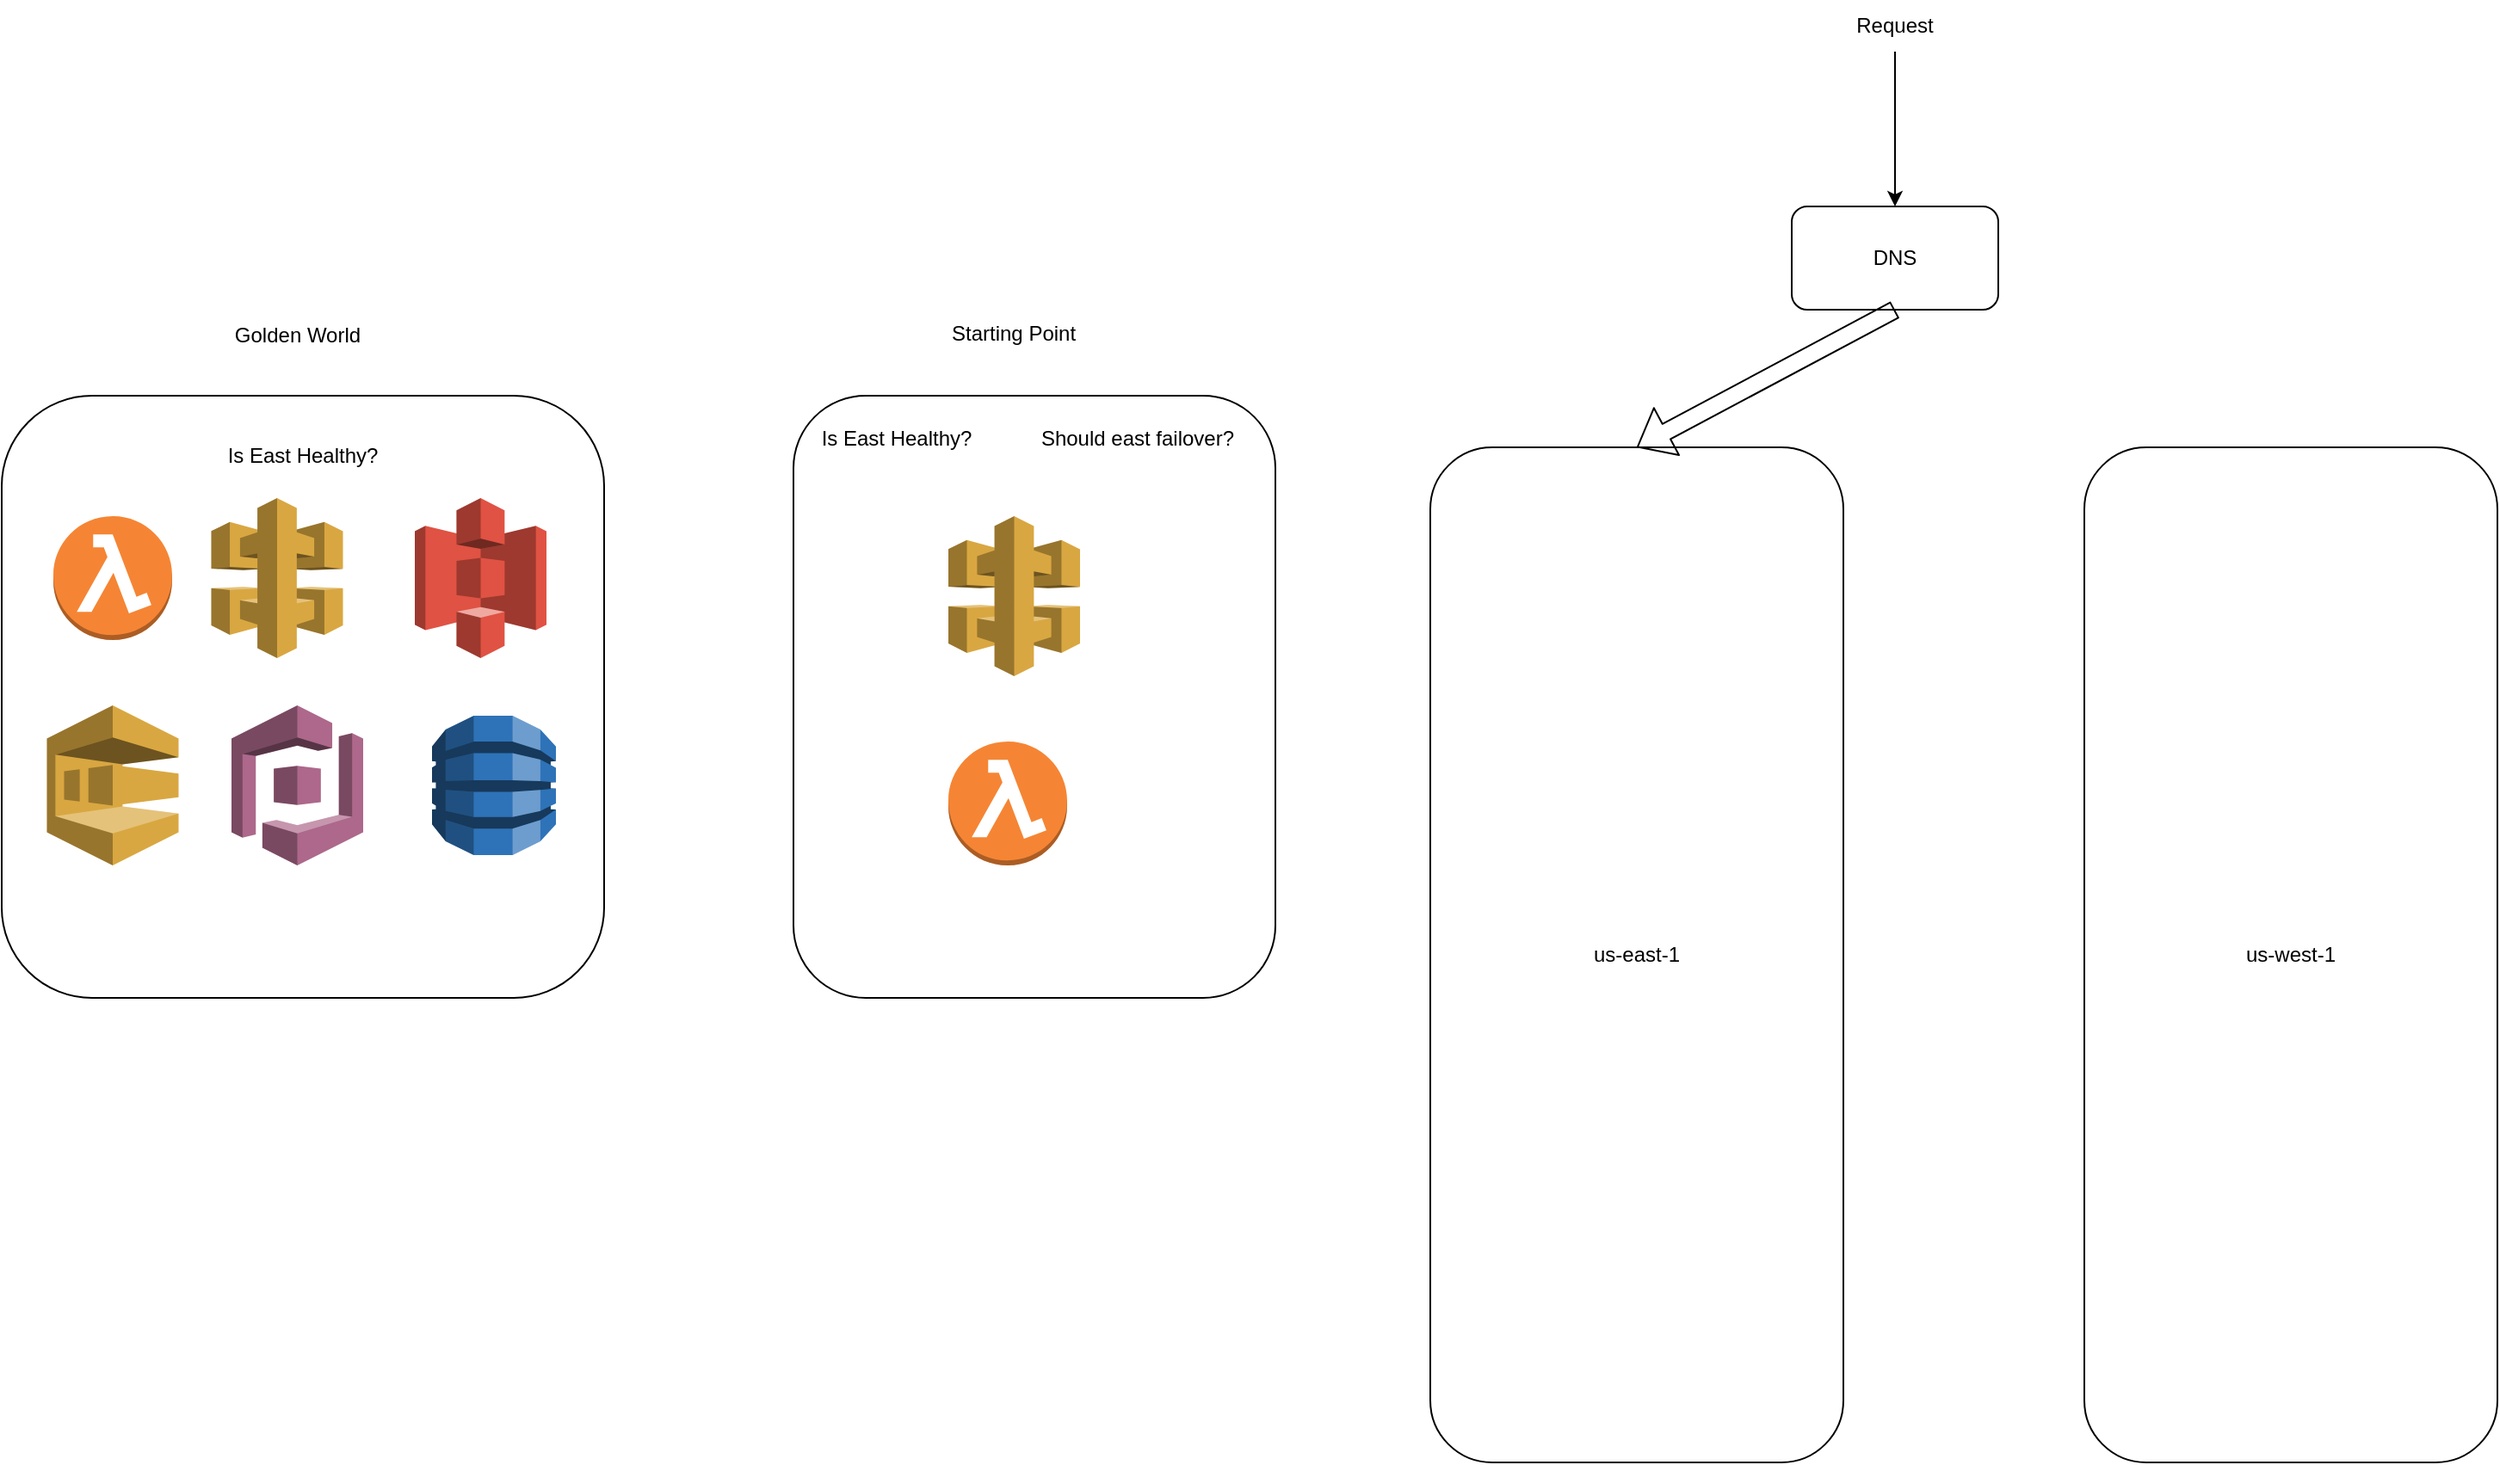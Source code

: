 <mxfile>
    <diagram id="qfKXbh_cGv5SsnbBj9Zz" name="Page-1">
        <mxGraphModel dx="2094" dy="665" grid="1" gridSize="10" guides="1" tooltips="1" connect="1" arrows="1" fold="1" page="1" pageScale="1" pageWidth="850" pageHeight="1100" math="0" shadow="0">
            <root>
                <mxCell id="0"/>
                <mxCell id="1" parent="0"/>
                <mxCell id="2" value="DNS" style="rounded=1;whiteSpace=wrap;html=1;" vertex="1" parent="1">
                    <mxGeometry x="350" y="140" width="120" height="60" as="geometry"/>
                </mxCell>
                <mxCell id="6" style="edgeStyle=none;html=1;entryX=0.5;entryY=0;entryDx=0;entryDy=0;" edge="1" parent="1" source="3" target="2">
                    <mxGeometry relative="1" as="geometry"/>
                </mxCell>
                <mxCell id="3" value="Request" style="text;html=1;strokeColor=none;fillColor=none;align=center;verticalAlign=middle;whiteSpace=wrap;rounded=0;" vertex="1" parent="1">
                    <mxGeometry x="380" y="20" width="60" height="30" as="geometry"/>
                </mxCell>
                <mxCell id="4" value="us-east-1" style="rounded=1;whiteSpace=wrap;html=1;" vertex="1" parent="1">
                    <mxGeometry x="140" y="280" width="240" height="590" as="geometry"/>
                </mxCell>
                <mxCell id="5" value="us-west-1" style="rounded=1;whiteSpace=wrap;html=1;" vertex="1" parent="1">
                    <mxGeometry x="520" y="280" width="240" height="590" as="geometry"/>
                </mxCell>
                <mxCell id="7" value="" style="shape=flexArrow;endArrow=classic;html=1;exitX=0.5;exitY=1;exitDx=0;exitDy=0;entryX=0.5;entryY=0;entryDx=0;entryDy=0;" edge="1" parent="1" source="2" target="4">
                    <mxGeometry width="50" height="50" relative="1" as="geometry">
                        <mxPoint x="400" y="360" as="sourcePoint"/>
                        <mxPoint x="450" y="310" as="targetPoint"/>
                    </mxGeometry>
                </mxCell>
                <mxCell id="8" value="" style="rounded=1;whiteSpace=wrap;html=1;" vertex="1" parent="1">
                    <mxGeometry x="-690" y="250" width="350" height="350" as="geometry"/>
                </mxCell>
                <mxCell id="9" value="Is East Healthy?" style="text;html=1;strokeColor=none;fillColor=none;align=center;verticalAlign=middle;whiteSpace=wrap;rounded=0;" vertex="1" parent="1">
                    <mxGeometry x="-565" y="270" width="100" height="30" as="geometry"/>
                </mxCell>
                <mxCell id="10" value="" style="rounded=1;whiteSpace=wrap;html=1;" vertex="1" parent="1">
                    <mxGeometry x="-230" y="250" width="280" height="350" as="geometry"/>
                </mxCell>
                <mxCell id="11" value="Is East Healthy?" style="text;html=1;strokeColor=none;fillColor=none;align=center;verticalAlign=middle;whiteSpace=wrap;rounded=0;" vertex="1" parent="1">
                    <mxGeometry x="-220" y="260" width="100" height="30" as="geometry"/>
                </mxCell>
                <mxCell id="12" value="" style="outlineConnect=0;dashed=0;verticalLabelPosition=bottom;verticalAlign=top;align=center;html=1;shape=mxgraph.aws3.api_gateway;fillColor=#D9A741;gradientColor=none;" vertex="1" parent="1">
                    <mxGeometry x="-140" y="320" width="76.5" height="93" as="geometry"/>
                </mxCell>
                <mxCell id="13" value="" style="outlineConnect=0;dashed=0;verticalLabelPosition=bottom;verticalAlign=top;align=center;html=1;shape=mxgraph.aws3.lambda_function;fillColor=#F58534;gradientColor=none;" vertex="1" parent="1">
                    <mxGeometry x="-140" y="451" width="69" height="72" as="geometry"/>
                </mxCell>
                <mxCell id="14" value="" style="outlineConnect=0;dashed=0;verticalLabelPosition=bottom;verticalAlign=top;align=center;html=1;shape=mxgraph.aws3.lambda_function;fillColor=#F58534;gradientColor=none;" vertex="1" parent="1">
                    <mxGeometry x="-660" y="320" width="69" height="72" as="geometry"/>
                </mxCell>
                <mxCell id="15" value="" style="outlineConnect=0;dashed=0;verticalLabelPosition=bottom;verticalAlign=top;align=center;html=1;shape=mxgraph.aws3.api_gateway;fillColor=#D9A741;gradientColor=none;" vertex="1" parent="1">
                    <mxGeometry x="-568.25" y="309.5" width="76.5" height="93" as="geometry"/>
                </mxCell>
                <mxCell id="16" value="" style="outlineConnect=0;dashed=0;verticalLabelPosition=bottom;verticalAlign=top;align=center;html=1;shape=mxgraph.aws3.s3;fillColor=#E05243;gradientColor=none;" vertex="1" parent="1">
                    <mxGeometry x="-450" y="309.5" width="76.5" height="93" as="geometry"/>
                </mxCell>
                <mxCell id="17" value="" style="outlineConnect=0;dashed=0;verticalLabelPosition=bottom;verticalAlign=top;align=center;html=1;shape=mxgraph.aws3.sqs;fillColor=#D9A741;gradientColor=none;" vertex="1" parent="1">
                    <mxGeometry x="-663.75" y="430" width="76.5" height="93" as="geometry"/>
                </mxCell>
                <mxCell id="18" value="" style="outlineConnect=0;dashed=0;verticalLabelPosition=bottom;verticalAlign=top;align=center;html=1;shape=mxgraph.aws3.cognito;fillColor=#AD688B;gradientColor=none;" vertex="1" parent="1">
                    <mxGeometry x="-556.5" y="430" width="76.5" height="93" as="geometry"/>
                </mxCell>
                <mxCell id="19" value="" style="outlineConnect=0;dashed=0;verticalLabelPosition=bottom;verticalAlign=top;align=center;html=1;shape=mxgraph.aws3.dynamo_db;fillColor=#2E73B8;gradientColor=none;" vertex="1" parent="1">
                    <mxGeometry x="-440" y="436" width="72" height="81" as="geometry"/>
                </mxCell>
                <mxCell id="20" value="Golden World" style="text;html=1;strokeColor=none;fillColor=none;align=center;verticalAlign=middle;whiteSpace=wrap;rounded=0;" vertex="1" parent="1">
                    <mxGeometry x="-579.12" y="200" width="121.75" height="30" as="geometry"/>
                </mxCell>
                <UserObject label="Starting Point" link="https://docs.aws.amazon.com/health/latest/ug/health-api.html" id="21">
                    <mxCell style="text;whiteSpace=wrap;html=1;" vertex="1" parent="1">
                        <mxGeometry x="-140" y="200" width="80" height="30" as="geometry"/>
                    </mxCell>
                </UserObject>
                <mxCell id="22" value="Should east failover?" style="text;html=1;strokeColor=none;fillColor=none;align=center;verticalAlign=middle;whiteSpace=wrap;rounded=0;" vertex="1" parent="1">
                    <mxGeometry x="-110" y="260" width="160" height="30" as="geometry"/>
                </mxCell>
            </root>
        </mxGraphModel>
    </diagram>
</mxfile>
